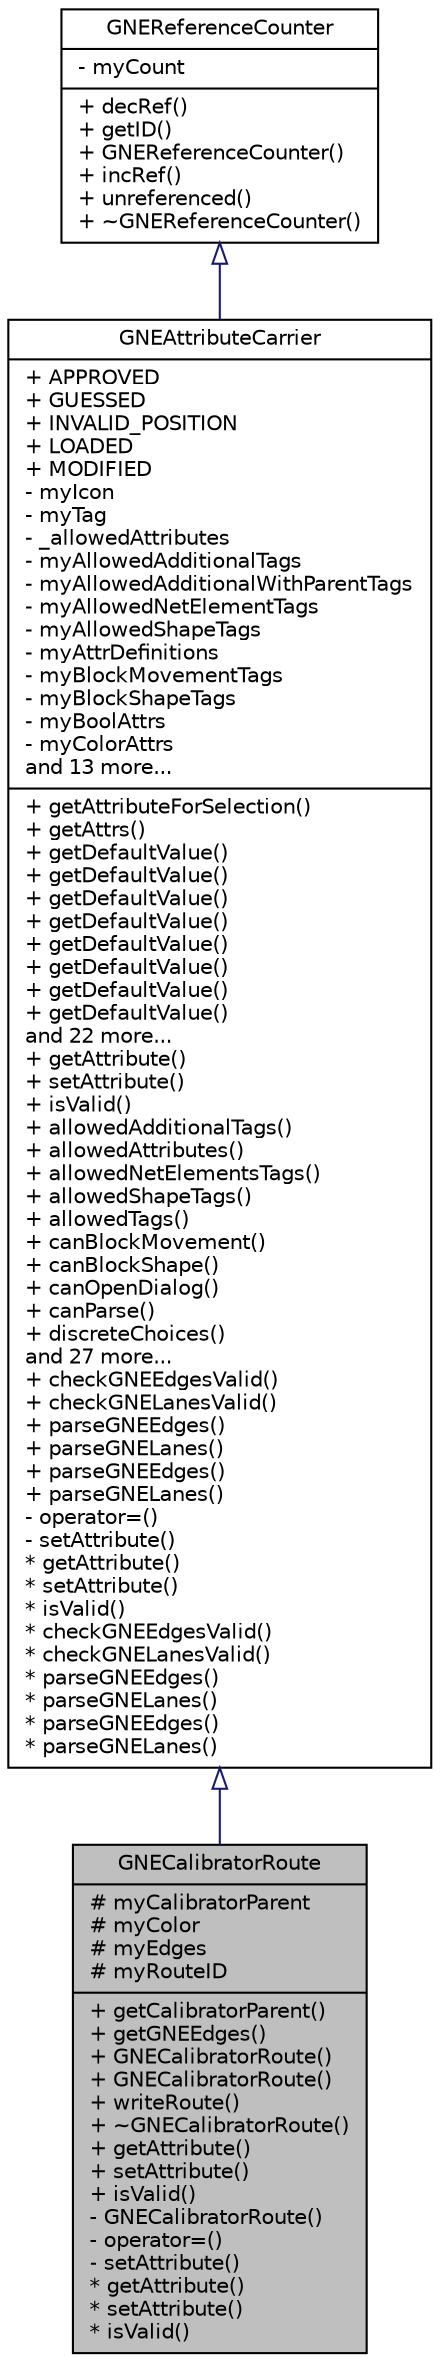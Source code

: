 digraph "GNECalibratorRoute"
{
  edge [fontname="Helvetica",fontsize="10",labelfontname="Helvetica",labelfontsize="10"];
  node [fontname="Helvetica",fontsize="10",shape=record];
  Node0 [label="{GNECalibratorRoute\n|# myCalibratorParent\l# myColor\l# myEdges\l# myRouteID\l|+ getCalibratorParent()\l+ getGNEEdges()\l+ GNECalibratorRoute()\l+ GNECalibratorRoute()\l+ writeRoute()\l+ ~GNECalibratorRoute()\l+ getAttribute()\l+ setAttribute()\l+ isValid()\l- GNECalibratorRoute()\l- operator=()\l- setAttribute()\l* getAttribute()\l* setAttribute()\l* isValid()\l}",height=0.2,width=0.4,color="black", fillcolor="grey75", style="filled", fontcolor="black"];
  Node1 -> Node0 [dir="back",color="midnightblue",fontsize="10",style="solid",arrowtail="onormal",fontname="Helvetica"];
  Node1 [label="{GNEAttributeCarrier\n|+ APPROVED\l+ GUESSED\l+ INVALID_POSITION\l+ LOADED\l+ MODIFIED\l- myIcon\l- myTag\l- _allowedAttributes\l- myAllowedAdditionalTags\l- myAllowedAdditionalWithParentTags\l- myAllowedNetElementTags\l- myAllowedShapeTags\l- myAttrDefinitions\l- myBlockMovementTags\l- myBlockShapeTags\l- myBoolAttrs\l- myColorAttrs\land 13 more...\l|+ getAttributeForSelection()\l+ getAttrs()\l+ getDefaultValue()\l+ getDefaultValue()\l+ getDefaultValue()\l+ getDefaultValue()\l+ getDefaultValue()\l+ getDefaultValue()\l+ getDefaultValue()\l+ getDefaultValue()\land 22 more...\l+ getAttribute()\l+ setAttribute()\l+ isValid()\l+ allowedAdditionalTags()\l+ allowedAttributes()\l+ allowedNetElementsTags()\l+ allowedShapeTags()\l+ allowedTags()\l+ canBlockMovement()\l+ canBlockShape()\l+ canOpenDialog()\l+ canParse()\l+ discreteChoices()\land 27 more...\l+ checkGNEEdgesValid()\l+ checkGNELanesValid()\l+ parseGNEEdges()\l+ parseGNELanes()\l+ parseGNEEdges()\l+ parseGNELanes()\l- operator=()\l- setAttribute()\l* getAttribute()\l* setAttribute()\l* isValid()\l* checkGNEEdgesValid()\l* checkGNELanesValid()\l* parseGNEEdges()\l* parseGNELanes()\l* parseGNEEdges()\l* parseGNELanes()\l}",height=0.2,width=0.4,color="black", fillcolor="white", style="filled",URL="$d2/d6a/class_g_n_e_attribute_carrier.html"];
  Node2 -> Node1 [dir="back",color="midnightblue",fontsize="10",style="solid",arrowtail="onormal",fontname="Helvetica"];
  Node2 [label="{GNEReferenceCounter\n|- myCount\l|+ decRef()\l+ getID()\l+ GNEReferenceCounter()\l+ incRef()\l+ unreferenced()\l+ ~GNEReferenceCounter()\l}",height=0.2,width=0.4,color="black", fillcolor="white", style="filled",URL="$d6/d58/class_g_n_e_reference_counter.html"];
}
